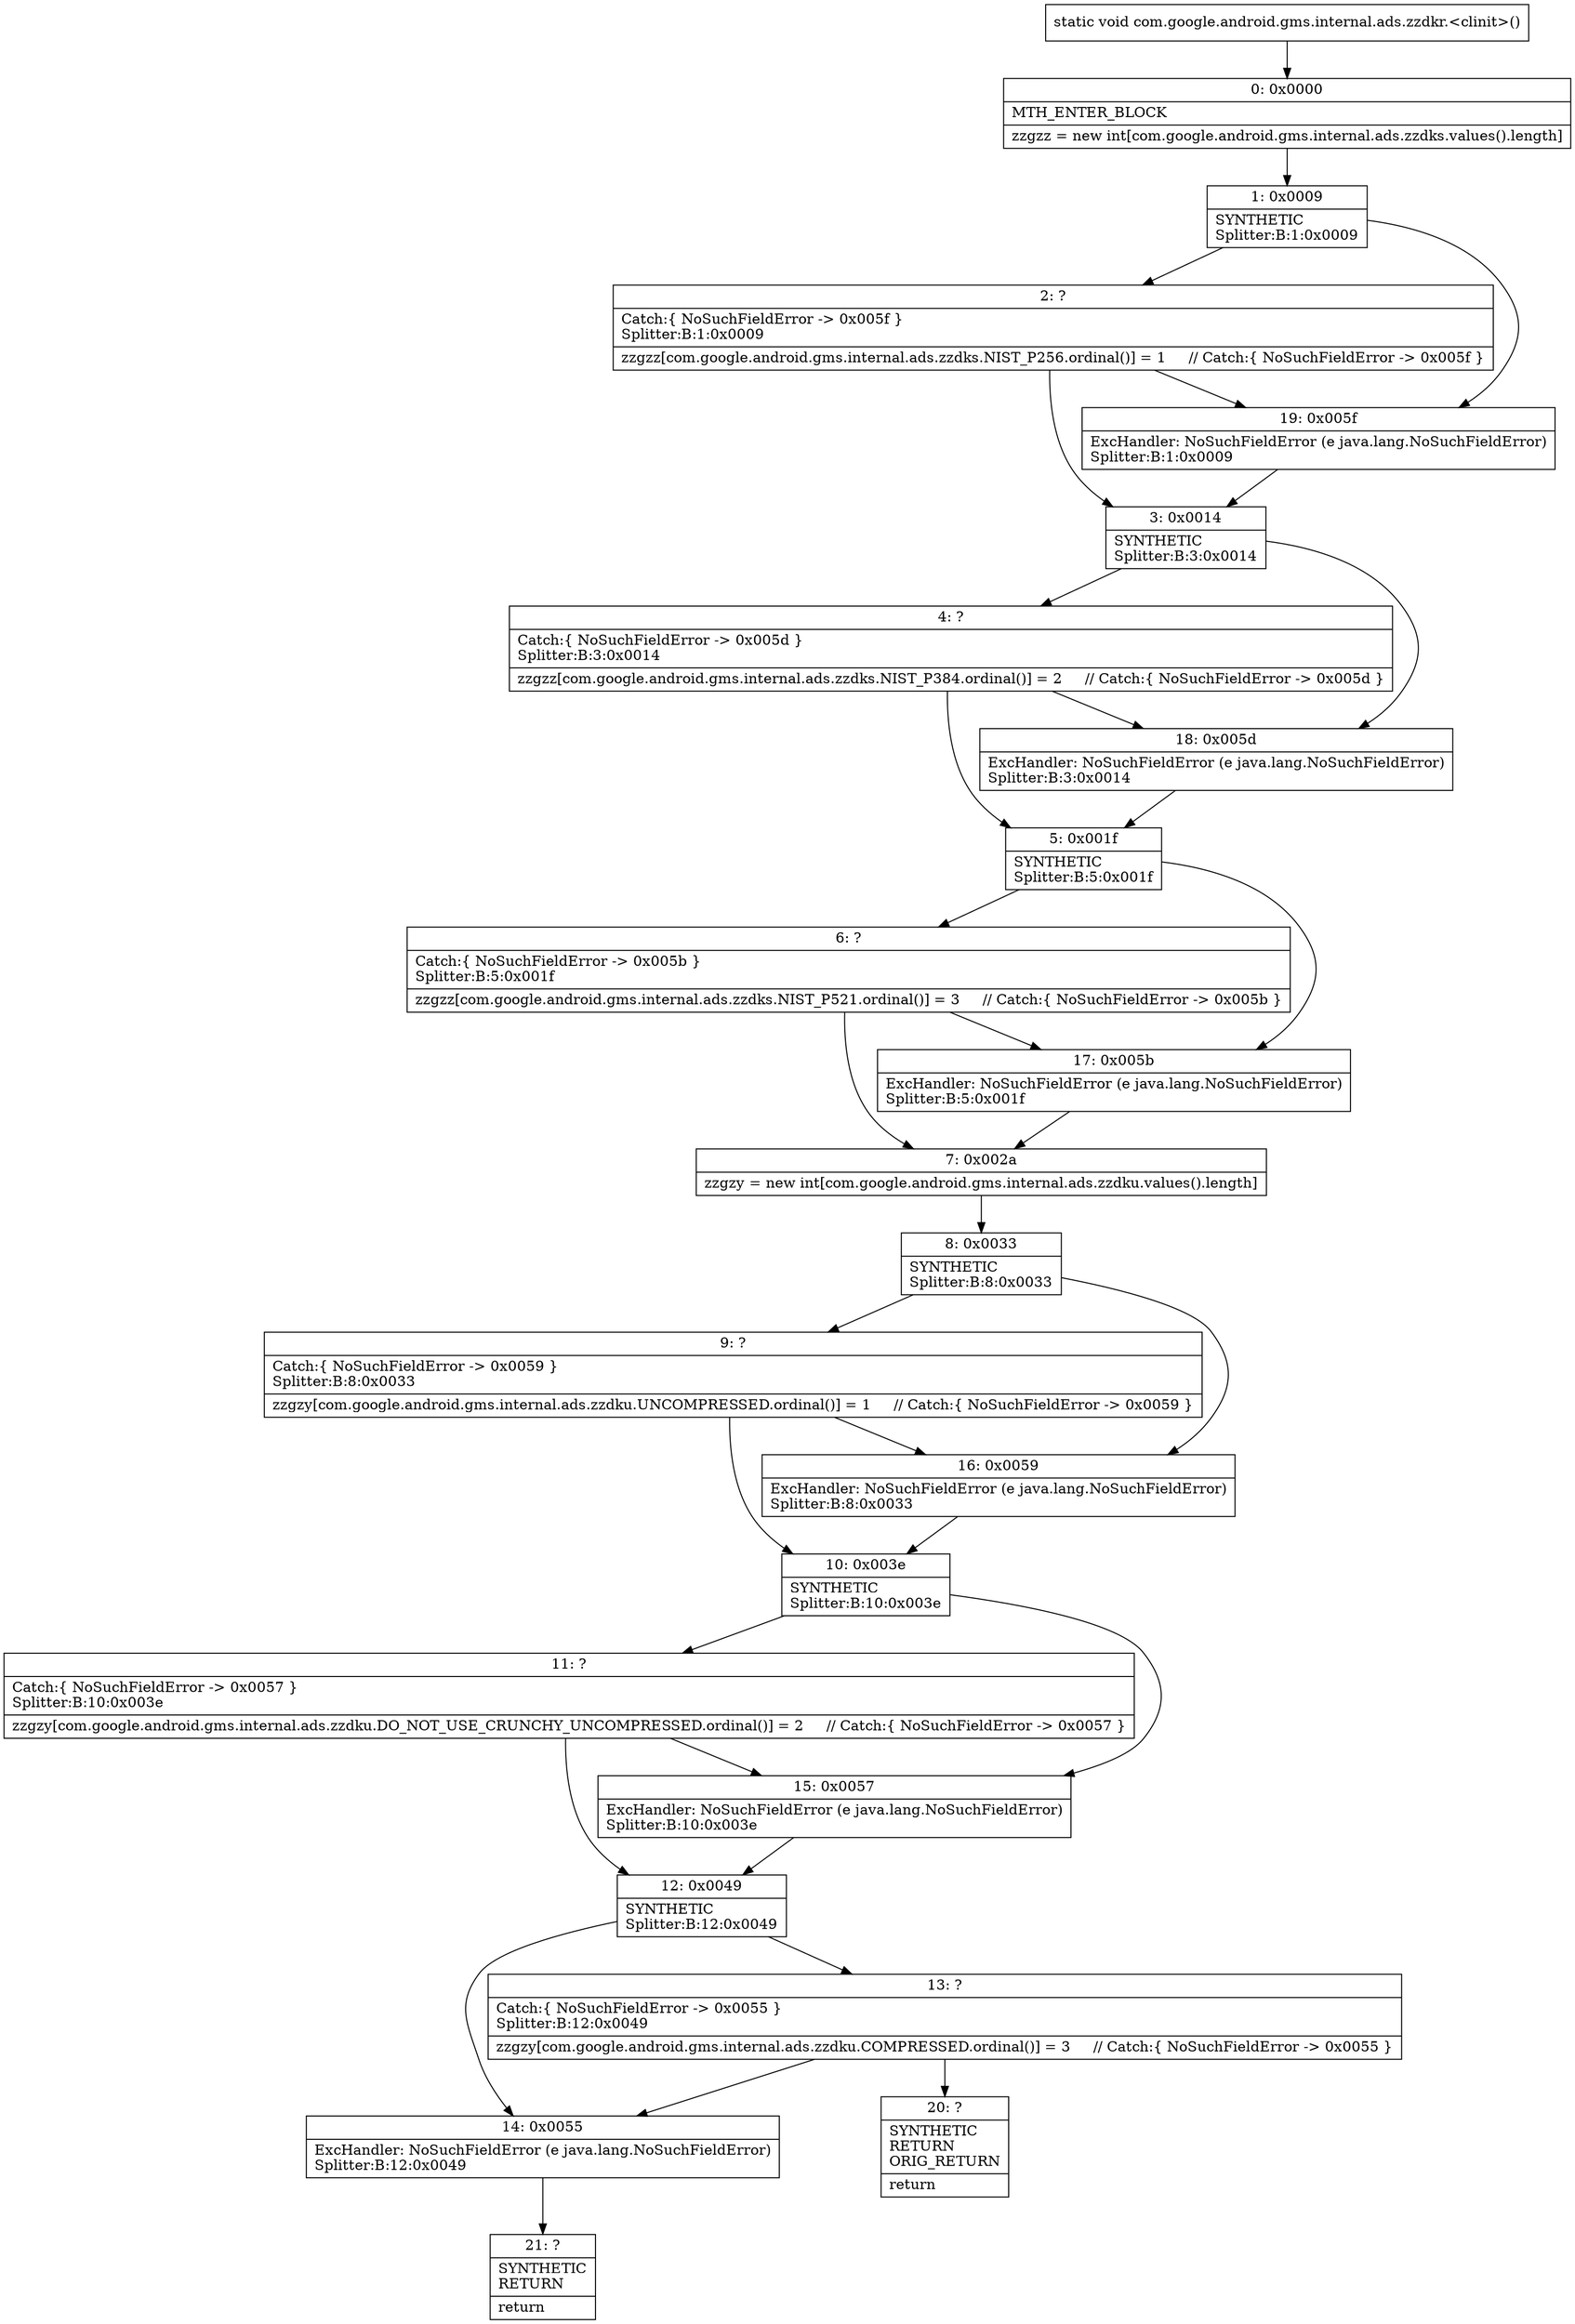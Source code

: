 digraph "CFG forcom.google.android.gms.internal.ads.zzdkr.\<clinit\>()V" {
Node_0 [shape=record,label="{0\:\ 0x0000|MTH_ENTER_BLOCK\l|zzgzz = new int[com.google.android.gms.internal.ads.zzdks.values().length]\l}"];
Node_1 [shape=record,label="{1\:\ 0x0009|SYNTHETIC\lSplitter:B:1:0x0009\l}"];
Node_2 [shape=record,label="{2\:\ ?|Catch:\{ NoSuchFieldError \-\> 0x005f \}\lSplitter:B:1:0x0009\l|zzgzz[com.google.android.gms.internal.ads.zzdks.NIST_P256.ordinal()] = 1     \/\/ Catch:\{ NoSuchFieldError \-\> 0x005f \}\l}"];
Node_3 [shape=record,label="{3\:\ 0x0014|SYNTHETIC\lSplitter:B:3:0x0014\l}"];
Node_4 [shape=record,label="{4\:\ ?|Catch:\{ NoSuchFieldError \-\> 0x005d \}\lSplitter:B:3:0x0014\l|zzgzz[com.google.android.gms.internal.ads.zzdks.NIST_P384.ordinal()] = 2     \/\/ Catch:\{ NoSuchFieldError \-\> 0x005d \}\l}"];
Node_5 [shape=record,label="{5\:\ 0x001f|SYNTHETIC\lSplitter:B:5:0x001f\l}"];
Node_6 [shape=record,label="{6\:\ ?|Catch:\{ NoSuchFieldError \-\> 0x005b \}\lSplitter:B:5:0x001f\l|zzgzz[com.google.android.gms.internal.ads.zzdks.NIST_P521.ordinal()] = 3     \/\/ Catch:\{ NoSuchFieldError \-\> 0x005b \}\l}"];
Node_7 [shape=record,label="{7\:\ 0x002a|zzgzy = new int[com.google.android.gms.internal.ads.zzdku.values().length]\l}"];
Node_8 [shape=record,label="{8\:\ 0x0033|SYNTHETIC\lSplitter:B:8:0x0033\l}"];
Node_9 [shape=record,label="{9\:\ ?|Catch:\{ NoSuchFieldError \-\> 0x0059 \}\lSplitter:B:8:0x0033\l|zzgzy[com.google.android.gms.internal.ads.zzdku.UNCOMPRESSED.ordinal()] = 1     \/\/ Catch:\{ NoSuchFieldError \-\> 0x0059 \}\l}"];
Node_10 [shape=record,label="{10\:\ 0x003e|SYNTHETIC\lSplitter:B:10:0x003e\l}"];
Node_11 [shape=record,label="{11\:\ ?|Catch:\{ NoSuchFieldError \-\> 0x0057 \}\lSplitter:B:10:0x003e\l|zzgzy[com.google.android.gms.internal.ads.zzdku.DO_NOT_USE_CRUNCHY_UNCOMPRESSED.ordinal()] = 2     \/\/ Catch:\{ NoSuchFieldError \-\> 0x0057 \}\l}"];
Node_12 [shape=record,label="{12\:\ 0x0049|SYNTHETIC\lSplitter:B:12:0x0049\l}"];
Node_13 [shape=record,label="{13\:\ ?|Catch:\{ NoSuchFieldError \-\> 0x0055 \}\lSplitter:B:12:0x0049\l|zzgzy[com.google.android.gms.internal.ads.zzdku.COMPRESSED.ordinal()] = 3     \/\/ Catch:\{ NoSuchFieldError \-\> 0x0055 \}\l}"];
Node_14 [shape=record,label="{14\:\ 0x0055|ExcHandler: NoSuchFieldError (e java.lang.NoSuchFieldError)\lSplitter:B:12:0x0049\l}"];
Node_15 [shape=record,label="{15\:\ 0x0057|ExcHandler: NoSuchFieldError (e java.lang.NoSuchFieldError)\lSplitter:B:10:0x003e\l}"];
Node_16 [shape=record,label="{16\:\ 0x0059|ExcHandler: NoSuchFieldError (e java.lang.NoSuchFieldError)\lSplitter:B:8:0x0033\l}"];
Node_17 [shape=record,label="{17\:\ 0x005b|ExcHandler: NoSuchFieldError (e java.lang.NoSuchFieldError)\lSplitter:B:5:0x001f\l}"];
Node_18 [shape=record,label="{18\:\ 0x005d|ExcHandler: NoSuchFieldError (e java.lang.NoSuchFieldError)\lSplitter:B:3:0x0014\l}"];
Node_19 [shape=record,label="{19\:\ 0x005f|ExcHandler: NoSuchFieldError (e java.lang.NoSuchFieldError)\lSplitter:B:1:0x0009\l}"];
Node_20 [shape=record,label="{20\:\ ?|SYNTHETIC\lRETURN\lORIG_RETURN\l|return\l}"];
Node_21 [shape=record,label="{21\:\ ?|SYNTHETIC\lRETURN\l|return\l}"];
MethodNode[shape=record,label="{static void com.google.android.gms.internal.ads.zzdkr.\<clinit\>() }"];
MethodNode -> Node_0;
Node_0 -> Node_1;
Node_1 -> Node_2;
Node_1 -> Node_19;
Node_2 -> Node_3;
Node_2 -> Node_19;
Node_3 -> Node_4;
Node_3 -> Node_18;
Node_4 -> Node_5;
Node_4 -> Node_18;
Node_5 -> Node_6;
Node_5 -> Node_17;
Node_6 -> Node_7;
Node_6 -> Node_17;
Node_7 -> Node_8;
Node_8 -> Node_9;
Node_8 -> Node_16;
Node_9 -> Node_10;
Node_9 -> Node_16;
Node_10 -> Node_11;
Node_10 -> Node_15;
Node_11 -> Node_12;
Node_11 -> Node_15;
Node_12 -> Node_13;
Node_12 -> Node_14;
Node_13 -> Node_14;
Node_13 -> Node_20;
Node_14 -> Node_21;
Node_15 -> Node_12;
Node_16 -> Node_10;
Node_17 -> Node_7;
Node_18 -> Node_5;
Node_19 -> Node_3;
}

